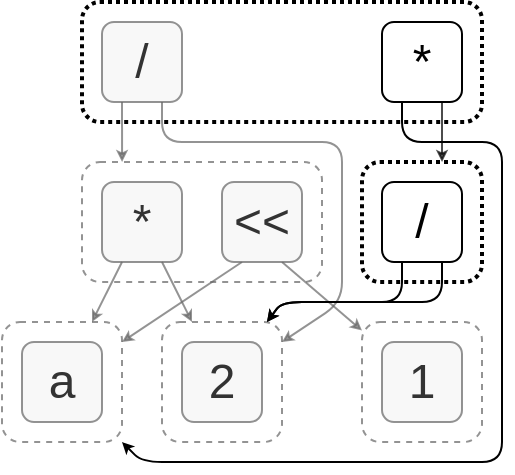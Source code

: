 <mxfile version="13.3.5" type="device"><diagram id="KZegU-aOtmFrgJ0em7rl" name="Page-1"><mxGraphModel dx="369" dy="334" grid="1" gridSize="10" guides="1" tooltips="1" connect="1" arrows="1" fold="1" page="1" pageScale="1" pageWidth="850" pageHeight="1100" math="0" shadow="0"><root><mxCell id="0"/><mxCell id="1" parent="0"/><mxCell id="2RlrKYIzIXVzqKv6qz5L-5" value="" style="rounded=1;whiteSpace=wrap;html=1;fillColor=none;dashed=1;strokeWidth=2;dashPattern=1 1;" parent="1" vertex="1"><mxGeometry x="320" y="350" width="60" height="60" as="geometry"/></mxCell><mxCell id="HV0wOAy5wIKnAJSdULgP-45" value="" style="rounded=1;whiteSpace=wrap;html=1;dashed=1;strokeColor=#666666;fontColor=#333333;opacity=70;fillColor=none;" parent="1" vertex="1"><mxGeometry x="140" y="430" width="60" height="60" as="geometry"/></mxCell><mxCell id="HV0wOAy5wIKnAJSdULgP-46" value="" style="rounded=1;whiteSpace=wrap;html=1;dashed=1;strokeColor=#666666;fontColor=#333333;opacity=70;fillColor=none;" parent="1" vertex="1"><mxGeometry x="220" y="430" width="60" height="60" as="geometry"/></mxCell><mxCell id="HV0wOAy5wIKnAJSdULgP-41" value="" style="rounded=1;whiteSpace=wrap;html=1;fillColor=none;dashed=1;strokeWidth=2;dashPattern=1 1;" parent="1" vertex="1"><mxGeometry x="180" y="270" width="200" height="60" as="geometry"/></mxCell><mxCell id="HV0wOAy5wIKnAJSdULgP-43" value="" style="rounded=1;whiteSpace=wrap;html=1;dashed=1;strokeColor=#666666;fontColor=#333333;opacity=70;fillColor=none;" parent="1" vertex="1"><mxGeometry x="180" y="350" width="120" height="60" as="geometry"/></mxCell><mxCell id="5fJQXR4dFxnDtDhtIQ3k-11" style="edgeStyle=none;orthogonalLoop=1;jettySize=auto;html=1;exitX=0.75;exitY=1;exitDx=0;exitDy=0;strokeColor=#666666;rounded=1;endSize=3;fillColor=#f5f5f5;opacity=70;" parent="1" source="HV0wOAy5wIKnAJSdULgP-2" target="HV0wOAy5wIKnAJSdULgP-46" edge="1"><mxGeometry relative="1" as="geometry"><mxPoint x="394.79" y="355.933" as="targetPoint"/><Array as="points"><mxPoint x="220" y="340"/><mxPoint x="310" y="340"/><mxPoint x="310" y="420"/></Array></mxGeometry></mxCell><mxCell id="HV0wOAy5wIKnAJSdULgP-2" value="&lt;font style=&quot;font-size: 24px;&quot;&gt;/&lt;/font&gt;" style="rounded=1;whiteSpace=wrap;html=1;fontSize=24;verticalAlign=middle;fillColor=#f5f5f5;strokeColor=#666666;fontColor=#333333;opacity=70;" parent="1" vertex="1"><mxGeometry x="190" y="280" width="40" height="40" as="geometry"/></mxCell><mxCell id="HV0wOAy5wIKnAJSdULgP-3" value="&lt;font style=&quot;font-size: 24px;&quot;&gt;a&lt;/font&gt;" style="rounded=1;whiteSpace=wrap;html=1;fontSize=24;verticalAlign=middle;fillColor=#f5f5f5;strokeColor=#666666;fontColor=#333333;opacity=70;" parent="1" vertex="1"><mxGeometry x="150" y="440" width="40" height="40" as="geometry"/></mxCell><mxCell id="HV0wOAy5wIKnAJSdULgP-5" value="*" style="rounded=1;whiteSpace=wrap;html=1;fontSize=24;verticalAlign=middle;fillColor=#f5f5f5;strokeColor=#666666;fontColor=#333333;opacity=70;" parent="1" vertex="1"><mxGeometry x="190" y="360" width="40" height="40" as="geometry"/></mxCell><mxCell id="HV0wOAy5wIKnAJSdULgP-6" value="&lt;font style=&quot;font-size: 24px;&quot;&gt;2&lt;/font&gt;" style="rounded=1;whiteSpace=wrap;html=1;fontSize=24;verticalAlign=middle;fillColor=#f5f5f5;strokeColor=#666666;fontColor=#333333;opacity=70;" parent="1" vertex="1"><mxGeometry x="230" y="440" width="40" height="40" as="geometry"/></mxCell><mxCell id="HV0wOAy5wIKnAJSdULgP-51" value="" style="endArrow=classic;html=1;strokeWidth=1;exitX=0.25;exitY=1;exitDx=0;exitDy=0;endSize=3;fillColor=#f5f5f5;strokeColor=#666666;opacity=70;" parent="1" source="HV0wOAy5wIKnAJSdULgP-5" target="HV0wOAy5wIKnAJSdULgP-45" edge="1"><mxGeometry width="50" height="50" relative="1" as="geometry"><mxPoint x="235" y="410" as="sourcePoint"/><mxPoint x="239.5" y="460" as="targetPoint"/></mxGeometry></mxCell><mxCell id="5fJQXR4dFxnDtDhtIQ3k-14" value="" style="rounded=1;whiteSpace=wrap;html=1;dashed=1;strokeColor=#666666;fontColor=#333333;opacity=70;fillColor=none;" parent="1" vertex="1"><mxGeometry x="320" y="430" width="60" height="60" as="geometry"/></mxCell><mxCell id="5fJQXR4dFxnDtDhtIQ3k-15" value="&lt;font style=&quot;font-size: 24px&quot;&gt;1&lt;/font&gt;" style="rounded=1;whiteSpace=wrap;html=1;fontSize=24;verticalAlign=middle;fillColor=#f5f5f5;strokeColor=#666666;fontColor=#333333;opacity=70;" parent="1" vertex="1"><mxGeometry x="330" y="440" width="40" height="40" as="geometry"/></mxCell><mxCell id="yruvXhFUi-B8DE_DYCWQ-6" value="" style="endArrow=classic;html=1;strokeWidth=1;exitX=0.75;exitY=1;exitDx=0;exitDy=0;endSize=3;fillColor=#f5f5f5;strokeColor=#666666;opacity=70;" parent="1" source="HV0wOAy5wIKnAJSdULgP-5" target="HV0wOAy5wIKnAJSdULgP-46" edge="1"><mxGeometry width="50" height="50" relative="1" as="geometry"><mxPoint x="250" y="410" as="sourcePoint"/><mxPoint x="217.02" y="448.98" as="targetPoint"/></mxGeometry></mxCell><mxCell id="gGwpcpL4zryMOL8YAWCp-1" value="" style="endArrow=classic;html=1;strokeWidth=1;exitX=0.25;exitY=1;exitDx=0;exitDy=0;endSize=3;entryX=0.167;entryY=0;entryDx=0;entryDy=0;entryPerimeter=0;fillColor=#f5f5f5;strokeColor=#666666;opacity=70;" parent="1" source="HV0wOAy5wIKnAJSdULgP-2" target="HV0wOAy5wIKnAJSdULgP-43" edge="1"><mxGeometry width="50" height="50" relative="1" as="geometry"><mxPoint x="250" y="320" as="sourcePoint"/><mxPoint x="200" y="340" as="targetPoint"/></mxGeometry></mxCell><mxCell id="5fJQXR4dFxnDtDhtIQ3k-13" style="orthogonalLoop=1;jettySize=auto;html=1;exitX=0.25;exitY=1;exitDx=0;exitDy=0;strokeColor=#666666;endSize=3;targetPerimeterSpacing=0;fillColor=#f5f5f5;opacity=70;" parent="1" source="5fJQXR4dFxnDtDhtIQ3k-12" target="HV0wOAy5wIKnAJSdULgP-45" edge="1"><mxGeometry relative="1" as="geometry"/></mxCell><mxCell id="yruvXhFUi-B8DE_DYCWQ-7" style="edgeStyle=none;curved=1;orthogonalLoop=1;jettySize=auto;html=1;exitX=0.75;exitY=1;exitDx=0;exitDy=0;strokeColor=#666666;endSize=3;fillColor=#f5f5f5;opacity=70;" parent="1" source="5fJQXR4dFxnDtDhtIQ3k-12" target="5fJQXR4dFxnDtDhtIQ3k-14" edge="1"><mxGeometry relative="1" as="geometry"/></mxCell><mxCell id="5fJQXR4dFxnDtDhtIQ3k-12" value="&amp;lt;&amp;lt;" style="rounded=1;whiteSpace=wrap;html=1;fontSize=24;verticalAlign=middle;fillColor=#f5f5f5;strokeColor=#666666;fontColor=#333333;opacity=70;" parent="1" vertex="1"><mxGeometry x="250" y="360" width="40" height="40" as="geometry"/></mxCell><mxCell id="2RlrKYIzIXVzqKv6qz5L-13" style="edgeStyle=none;rounded=1;orthogonalLoop=1;jettySize=auto;html=1;exitX=0.25;exitY=1;exitDx=0;exitDy=0;endSize=3;strokeWidth=1;" parent="1" source="2RlrKYIzIXVzqKv6qz5L-1" target="HV0wOAy5wIKnAJSdULgP-45" edge="1"><mxGeometry relative="1" as="geometry"><mxPoint x="410" y="340" as="targetPoint"/><Array as="points"><mxPoint x="340" y="340"/><mxPoint x="390" y="340"/><mxPoint x="390" y="500"/><mxPoint x="210" y="500"/></Array></mxGeometry></mxCell><mxCell id="2RlrKYIzIXVzqKv6qz5L-1" value="*" style="rounded=1;whiteSpace=wrap;html=1;fontSize=24;verticalAlign=middle;" parent="1" vertex="1"><mxGeometry x="330" y="280" width="40" height="40" as="geometry"/></mxCell><mxCell id="2RlrKYIzIXVzqKv6qz5L-3" value="" style="endArrow=classic;html=1;strokeWidth=1;exitX=0.75;exitY=1;exitDx=0;exitDy=0;endSize=3;entryX=0.667;entryY=0;entryDx=0;entryDy=0;entryPerimeter=0;opacity=70;" parent="1" source="2RlrKYIzIXVzqKv6qz5L-1" target="2RlrKYIzIXVzqKv6qz5L-5" edge="1"><mxGeometry width="50" height="50" relative="1" as="geometry"><mxPoint x="432.98" y="330" as="sourcePoint"/><mxPoint x="340" y="340" as="targetPoint"/></mxGeometry></mxCell><mxCell id="2RlrKYIzIXVzqKv6qz5L-6" style="rounded=1;orthogonalLoop=1;jettySize=auto;html=1;exitX=0.25;exitY=1;exitDx=0;exitDy=0;endSize=3;" parent="1" source="2RlrKYIzIXVzqKv6qz5L-4" target="HV0wOAy5wIKnAJSdULgP-46" edge="1"><mxGeometry relative="1" as="geometry"><Array as="points"><mxPoint x="340" y="420"/><mxPoint x="280" y="420"/></Array></mxGeometry></mxCell><mxCell id="2RlrKYIzIXVzqKv6qz5L-7" style="rounded=1;orthogonalLoop=1;jettySize=auto;html=1;exitX=0.75;exitY=1;exitDx=0;exitDy=0;endSize=3;strokeWidth=1;" parent="1" source="2RlrKYIzIXVzqKv6qz5L-4" target="HV0wOAy5wIKnAJSdULgP-46" edge="1"><mxGeometry relative="1" as="geometry"><Array as="points"><mxPoint x="360" y="420"/><mxPoint x="280" y="420"/></Array></mxGeometry></mxCell><mxCell id="2RlrKYIzIXVzqKv6qz5L-4" value="/" style="rounded=1;whiteSpace=wrap;html=1;fontSize=24;verticalAlign=middle;" parent="1" vertex="1"><mxGeometry x="330" y="360" width="40" height="40" as="geometry"/></mxCell><mxCell id="2RlrKYIzIXVzqKv6qz5L-11" style="edgeStyle=none;rounded=1;orthogonalLoop=1;jettySize=auto;html=1;exitX=0;exitY=0.5;exitDx=0;exitDy=0;endSize=3;strokeWidth=1;fillColor=#f5f5f5;strokeColor=#666666;opacity=70;" parent="1" source="HV0wOAy5wIKnAJSdULgP-41" target="HV0wOAy5wIKnAJSdULgP-41" edge="1"><mxGeometry relative="1" as="geometry"/></mxCell></root></mxGraphModel></diagram></mxfile>